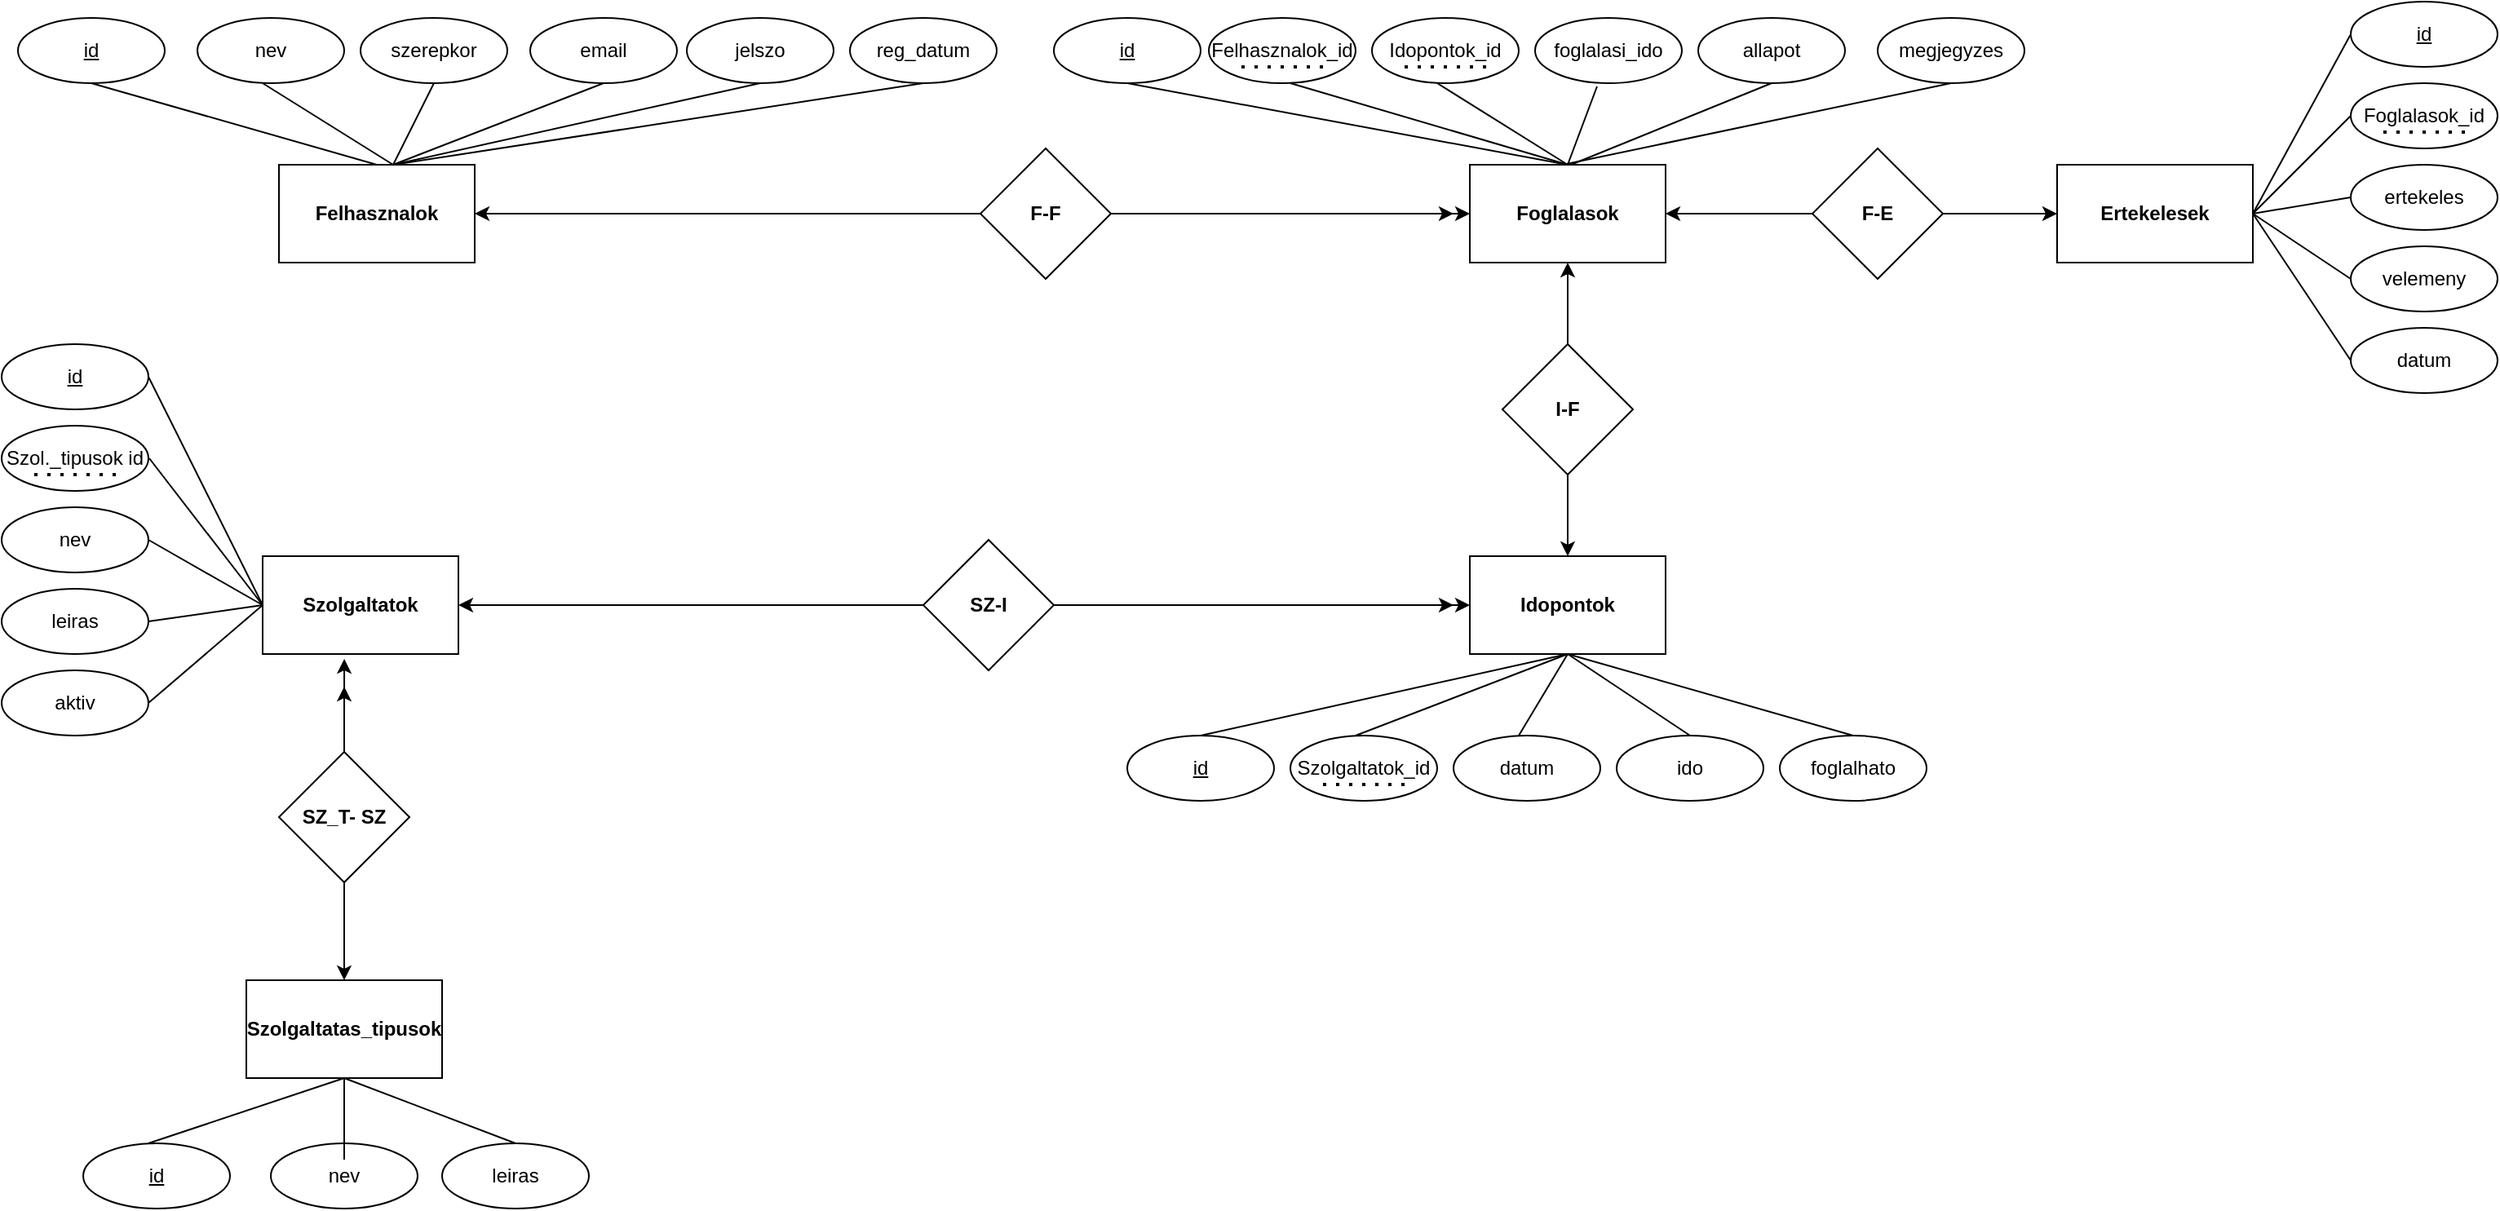<mxfile version="27.1.1">
  <diagram name="1 oldal" id="f9xFKlu070n48Wnt_HZU">
    <mxGraphModel dx="1025" dy="451" grid="1" gridSize="10" guides="1" tooltips="1" connect="1" arrows="1" fold="1" page="1" pageScale="1" pageWidth="827" pageHeight="1169" math="0" shadow="0">
      <root>
        <mxCell id="0" />
        <mxCell id="1" parent="0" />
        <mxCell id="DqVqeQWd8ZrM4qaXFoeb-36" value="&lt;b&gt;Felhasznalok&lt;/b&gt;" style="rounded=0;whiteSpace=wrap;html=1;" parent="1" vertex="1">
          <mxGeometry x="170" y="360" width="120" height="60" as="geometry" />
        </mxCell>
        <mxCell id="DqVqeQWd8ZrM4qaXFoeb-37" value="&lt;u&gt;id&lt;/u&gt;" style="ellipse;whiteSpace=wrap;html=1;" parent="1" vertex="1">
          <mxGeometry x="10" y="270" width="90" height="40" as="geometry" />
        </mxCell>
        <mxCell id="DqVqeQWd8ZrM4qaXFoeb-38" value="nev" style="ellipse;whiteSpace=wrap;html=1;" parent="1" vertex="1">
          <mxGeometry x="120" y="270" width="90" height="40" as="geometry" />
        </mxCell>
        <mxCell id="DqVqeQWd8ZrM4qaXFoeb-39" value="email" style="ellipse;whiteSpace=wrap;html=1;" parent="1" vertex="1">
          <mxGeometry x="324" y="270" width="90" height="40" as="geometry" />
        </mxCell>
        <mxCell id="DqVqeQWd8ZrM4qaXFoeb-40" value="jelszo" style="ellipse;whiteSpace=wrap;html=1;" parent="1" vertex="1">
          <mxGeometry x="420" y="270" width="90" height="40" as="geometry" />
        </mxCell>
        <mxCell id="DqVqeQWd8ZrM4qaXFoeb-41" value="szerepkor" style="ellipse;whiteSpace=wrap;html=1;" parent="1" vertex="1">
          <mxGeometry x="220" y="270" width="90" height="40" as="geometry" />
        </mxCell>
        <mxCell id="DqVqeQWd8ZrM4qaXFoeb-43" value="&lt;b&gt;Szolgaltatok&lt;/b&gt;" style="rounded=0;whiteSpace=wrap;html=1;" parent="1" vertex="1">
          <mxGeometry x="160" y="600" width="120" height="60" as="geometry" />
        </mxCell>
        <mxCell id="DqVqeQWd8ZrM4qaXFoeb-44" value="reg_datum" style="ellipse;whiteSpace=wrap;html=1;" parent="1" vertex="1">
          <mxGeometry x="520" y="270" width="90" height="40" as="geometry" />
        </mxCell>
        <mxCell id="DqVqeQWd8ZrM4qaXFoeb-45" value="&lt;u style=&quot;&quot;&gt;id&lt;/u&gt;" style="ellipse;whiteSpace=wrap;html=1;" parent="1" vertex="1">
          <mxGeometry y="470" width="90" height="40" as="geometry" />
        </mxCell>
        <mxCell id="DqVqeQWd8ZrM4qaXFoeb-46" value="&lt;font style=&quot;font-size: 12px;&quot;&gt;Szol._tipusok id&lt;/font&gt;" style="ellipse;whiteSpace=wrap;html=1;" parent="1" vertex="1">
          <mxGeometry y="520" width="90" height="40" as="geometry" />
        </mxCell>
        <mxCell id="DqVqeQWd8ZrM4qaXFoeb-49" value="nev" style="ellipse;whiteSpace=wrap;html=1;" parent="1" vertex="1">
          <mxGeometry y="570" width="90" height="40" as="geometry" />
        </mxCell>
        <mxCell id="DqVqeQWd8ZrM4qaXFoeb-50" value="leiras" style="ellipse;whiteSpace=wrap;html=1;" parent="1" vertex="1">
          <mxGeometry y="620" width="90" height="40" as="geometry" />
        </mxCell>
        <mxCell id="DqVqeQWd8ZrM4qaXFoeb-51" value="aktiv" style="ellipse;whiteSpace=wrap;html=1;" parent="1" vertex="1">
          <mxGeometry y="670" width="90" height="40" as="geometry" />
        </mxCell>
        <mxCell id="DqVqeQWd8ZrM4qaXFoeb-52" value="&lt;b&gt;Foglalasok&lt;/b&gt;" style="rounded=0;whiteSpace=wrap;html=1;" parent="1" vertex="1">
          <mxGeometry x="900" y="360" width="120" height="60" as="geometry" />
        </mxCell>
        <mxCell id="DqVqeQWd8ZrM4qaXFoeb-54" value="&lt;u&gt;id&lt;/u&gt;" style="ellipse;whiteSpace=wrap;html=1;" parent="1" vertex="1">
          <mxGeometry x="645" y="270" width="90" height="40" as="geometry" />
        </mxCell>
        <mxCell id="DqVqeQWd8ZrM4qaXFoeb-55" value="Felhasznalok_id" style="ellipse;whiteSpace=wrap;html=1;" parent="1" vertex="1">
          <mxGeometry x="740" y="270" width="90" height="40" as="geometry" />
        </mxCell>
        <mxCell id="DqVqeQWd8ZrM4qaXFoeb-56" value="Idopontok_id" style="ellipse;whiteSpace=wrap;html=1;" parent="1" vertex="1">
          <mxGeometry x="840" y="270" width="90" height="40" as="geometry" />
        </mxCell>
        <mxCell id="DqVqeQWd8ZrM4qaXFoeb-57" value="foglalasi_ido&lt;span style=&quot;color: rgba(0, 0, 0, 0); font-family: monospace; font-size: 0px; text-align: start; text-wrap-mode: nowrap;&quot;&gt;%3CmxGraphModel%3E%3Croot%3E%3CmxCell%20id%3D%220%22%2F%3E%3CmxCell%20id%3D%221%22%20parent%3D%220%22%2F%3E%3CmxCell%20id%3D%222%22%20value%3D%22leiras%22%20style%3D%22ellipse%3BwhiteSpace%3Dwrap%3Bhtml%3D1%3B%22%20vertex%3D%221%22%20parent%3D%221%22%3E%3CmxGeometry%20x%3D%22490%22%20y%3D%22580%22%20width%3D%2290%22%20height%3D%2240%22%20as%3D%22geometry%22%2F%3E%3C%2FmxCell%3E%3C%2Froot%3E%3C%2FmxGraphModel%3E&lt;/span&gt;&lt;span style=&quot;color: rgba(0, 0, 0, 0); font-family: monospace; font-size: 0px; text-align: start; text-wrap-mode: nowrap;&quot;&gt;%3CmxGraphModel%3E%3Croot%3E%3CmxCell%20id%3D%220%22%2F%3E%3CmxCell%20id%3D%221%22%20parent%3D%220%22%2F%3E%3CmxCell%20id%3D%222%22%20value%3D%22leiras%22%20style%3D%22ellipse%3BwhiteSpace%3Dwrap%3Bhtml%3D1%3B%22%20vertex%3D%221%22%20parent%3D%221%22%3E%3CmxGeometry%20x%3D%22490%22%20y%3D%22580%22%20width%3D%2290%22%20height%3D%2240%22%20as%3D%22geometry%22%2F%3E%3C%2FmxCell%3E%3C%2Froot%3E%3C%2FmxGraphModel%3E&lt;/span&gt;" style="ellipse;whiteSpace=wrap;html=1;" parent="1" vertex="1">
          <mxGeometry x="940" y="270" width="90" height="40" as="geometry" />
        </mxCell>
        <mxCell id="DqVqeQWd8ZrM4qaXFoeb-58" value="allapot" style="ellipse;whiteSpace=wrap;html=1;" parent="1" vertex="1">
          <mxGeometry x="1040" y="270" width="90" height="40" as="geometry" />
        </mxCell>
        <mxCell id="DqVqeQWd8ZrM4qaXFoeb-59" value="megjegyzes" style="ellipse;whiteSpace=wrap;html=1;" parent="1" vertex="1">
          <mxGeometry x="1150" y="270" width="90" height="40" as="geometry" />
        </mxCell>
        <mxCell id="DqVqeQWd8ZrM4qaXFoeb-60" value="" style="endArrow=none;html=1;rounded=0;exitX=0.5;exitY=0;exitDx=0;exitDy=0;entryX=0.5;entryY=1;entryDx=0;entryDy=0;" parent="1" source="DqVqeQWd8ZrM4qaXFoeb-36" target="DqVqeQWd8ZrM4qaXFoeb-37" edge="1">
          <mxGeometry width="50" height="50" relative="1" as="geometry">
            <mxPoint x="10" y="380" as="sourcePoint" />
            <mxPoint x="60" y="330" as="targetPoint" />
          </mxGeometry>
        </mxCell>
        <mxCell id="DqVqeQWd8ZrM4qaXFoeb-61" value="" style="endArrow=none;html=1;rounded=0;entryX=0.5;entryY=1;entryDx=0;entryDy=0;" parent="1" edge="1">
          <mxGeometry width="50" height="50" relative="1" as="geometry">
            <mxPoint x="240" y="360" as="sourcePoint" />
            <mxPoint x="160" y="310" as="targetPoint" />
          </mxGeometry>
        </mxCell>
        <mxCell id="DqVqeQWd8ZrM4qaXFoeb-62" value="" style="endArrow=none;html=1;rounded=0;exitX=0.5;exitY=1;exitDx=0;exitDy=0;" parent="1" source="DqVqeQWd8ZrM4qaXFoeb-41" edge="1">
          <mxGeometry width="50" height="50" relative="1" as="geometry">
            <mxPoint x="230" y="380" as="sourcePoint" />
            <mxPoint x="240" y="360" as="targetPoint" />
          </mxGeometry>
        </mxCell>
        <mxCell id="DqVqeQWd8ZrM4qaXFoeb-63" value="" style="endArrow=none;html=1;rounded=0;entryX=0.5;entryY=1;entryDx=0;entryDy=0;" parent="1" target="DqVqeQWd8ZrM4qaXFoeb-39" edge="1">
          <mxGeometry width="50" height="50" relative="1" as="geometry">
            <mxPoint x="240" y="360" as="sourcePoint" />
            <mxPoint x="400" y="340" as="targetPoint" />
          </mxGeometry>
        </mxCell>
        <mxCell id="DqVqeQWd8ZrM4qaXFoeb-64" value="" style="endArrow=none;html=1;rounded=0;entryX=0.5;entryY=1;entryDx=0;entryDy=0;" parent="1" target="DqVqeQWd8ZrM4qaXFoeb-40" edge="1">
          <mxGeometry width="50" height="50" relative="1" as="geometry">
            <mxPoint x="240" y="360" as="sourcePoint" />
            <mxPoint x="369" y="310" as="targetPoint" />
          </mxGeometry>
        </mxCell>
        <mxCell id="DqVqeQWd8ZrM4qaXFoeb-65" value="" style="endArrow=none;html=1;rounded=0;entryX=0.5;entryY=1;entryDx=0;entryDy=0;" parent="1" target="DqVqeQWd8ZrM4qaXFoeb-44" edge="1">
          <mxGeometry width="50" height="50" relative="1" as="geometry">
            <mxPoint x="240" y="360" as="sourcePoint" />
            <mxPoint x="575" y="330" as="targetPoint" />
          </mxGeometry>
        </mxCell>
        <mxCell id="DqVqeQWd8ZrM4qaXFoeb-68" style="edgeStyle=orthogonalEdgeStyle;rounded=0;orthogonalLoop=1;jettySize=auto;html=1;exitX=1;exitY=0.5;exitDx=0;exitDy=0;" parent="1" source="DqVqeQWd8ZrM4qaXFoeb-67" target="DqVqeQWd8ZrM4qaXFoeb-52" edge="1">
          <mxGeometry relative="1" as="geometry" />
        </mxCell>
        <mxCell id="DqVqeQWd8ZrM4qaXFoeb-69" style="edgeStyle=orthogonalEdgeStyle;rounded=0;orthogonalLoop=1;jettySize=auto;html=1;exitX=1;exitY=0.5;exitDx=0;exitDy=0;" parent="1" source="DqVqeQWd8ZrM4qaXFoeb-67" edge="1">
          <mxGeometry relative="1" as="geometry">
            <mxPoint x="890" y="390" as="targetPoint" />
          </mxGeometry>
        </mxCell>
        <mxCell id="DqVqeQWd8ZrM4qaXFoeb-70" style="edgeStyle=orthogonalEdgeStyle;rounded=0;orthogonalLoop=1;jettySize=auto;html=1;exitX=0;exitY=0.5;exitDx=0;exitDy=0;entryX=1;entryY=0.5;entryDx=0;entryDy=0;" parent="1" source="DqVqeQWd8ZrM4qaXFoeb-67" target="DqVqeQWd8ZrM4qaXFoeb-36" edge="1">
          <mxGeometry relative="1" as="geometry" />
        </mxCell>
        <mxCell id="DqVqeQWd8ZrM4qaXFoeb-67" value="&lt;b&gt;F-F&lt;/b&gt;" style="rhombus;whiteSpace=wrap;html=1;" parent="1" vertex="1">
          <mxGeometry x="600" y="350" width="80" height="80" as="geometry" />
        </mxCell>
        <mxCell id="DqVqeQWd8ZrM4qaXFoeb-71" value="" style="endArrow=none;html=1;rounded=0;entryX=1;entryY=0.5;entryDx=0;entryDy=0;" parent="1" target="DqVqeQWd8ZrM4qaXFoeb-45" edge="1">
          <mxGeometry width="50" height="50" relative="1" as="geometry">
            <mxPoint x="160" y="630" as="sourcePoint" />
            <mxPoint x="290" y="570" as="targetPoint" />
          </mxGeometry>
        </mxCell>
        <mxCell id="DqVqeQWd8ZrM4qaXFoeb-72" value="" style="endArrow=none;html=1;rounded=0;exitX=0.5;exitY=1;exitDx=0;exitDy=0;" parent="1" edge="1">
          <mxGeometry width="50" height="50" relative="1" as="geometry">
            <mxPoint x="90.5" y="540" as="sourcePoint" />
            <mxPoint x="160" y="630" as="targetPoint" />
          </mxGeometry>
        </mxCell>
        <mxCell id="DqVqeQWd8ZrM4qaXFoeb-73" value="" style="endArrow=none;html=1;rounded=0;" parent="1" edge="1">
          <mxGeometry width="50" height="50" relative="1" as="geometry">
            <mxPoint x="160" y="630" as="sourcePoint" />
            <mxPoint x="90" y="590" as="targetPoint" />
          </mxGeometry>
        </mxCell>
        <mxCell id="DqVqeQWd8ZrM4qaXFoeb-74" value="" style="endArrow=none;html=1;rounded=0;entryX=1;entryY=0.5;entryDx=0;entryDy=0;" parent="1" target="DqVqeQWd8ZrM4qaXFoeb-50" edge="1">
          <mxGeometry width="50" height="50" relative="1" as="geometry">
            <mxPoint x="160" y="630" as="sourcePoint" />
            <mxPoint x="220" y="740" as="targetPoint" />
          </mxGeometry>
        </mxCell>
        <mxCell id="DqVqeQWd8ZrM4qaXFoeb-75" value="" style="endArrow=none;html=1;rounded=0;entryX=1;entryY=0.5;entryDx=0;entryDy=0;exitX=0;exitY=0.5;exitDx=0;exitDy=0;" parent="1" source="DqVqeQWd8ZrM4qaXFoeb-43" target="DqVqeQWd8ZrM4qaXFoeb-51" edge="1">
          <mxGeometry width="50" height="50" relative="1" as="geometry">
            <mxPoint x="220" y="660" as="sourcePoint" />
            <mxPoint x="355" y="710" as="targetPoint" />
          </mxGeometry>
        </mxCell>
        <mxCell id="DqVqeQWd8ZrM4qaXFoeb-76" value="&lt;b&gt;Idopontok&lt;/b&gt;" style="rounded=0;whiteSpace=wrap;html=1;" parent="1" vertex="1">
          <mxGeometry x="900" y="600" width="120" height="60" as="geometry" />
        </mxCell>
        <mxCell id="DqVqeQWd8ZrM4qaXFoeb-77" value="&lt;u&gt;id&lt;/u&gt;" style="ellipse;whiteSpace=wrap;html=1;" parent="1" vertex="1">
          <mxGeometry x="690" y="710" width="90" height="40" as="geometry" />
        </mxCell>
        <mxCell id="DqVqeQWd8ZrM4qaXFoeb-78" value="Szolgaltatok_id" style="ellipse;whiteSpace=wrap;html=1;" parent="1" vertex="1">
          <mxGeometry x="790" y="710" width="90" height="40" as="geometry" />
        </mxCell>
        <mxCell id="DqVqeQWd8ZrM4qaXFoeb-79" value="datum" style="ellipse;whiteSpace=wrap;html=1;" parent="1" vertex="1">
          <mxGeometry x="890" y="710" width="90" height="40" as="geometry" />
        </mxCell>
        <mxCell id="DqVqeQWd8ZrM4qaXFoeb-80" value="ido" style="ellipse;whiteSpace=wrap;html=1;" parent="1" vertex="1">
          <mxGeometry x="990" y="710" width="90" height="40" as="geometry" />
        </mxCell>
        <mxCell id="DqVqeQWd8ZrM4qaXFoeb-81" value="foglalhato" style="ellipse;whiteSpace=wrap;html=1;" parent="1" vertex="1">
          <mxGeometry x="1090" y="710" width="90" height="40" as="geometry" />
        </mxCell>
        <mxCell id="DqVqeQWd8ZrM4qaXFoeb-82" value="" style="endArrow=none;html=1;rounded=0;exitX=0.5;exitY=0;exitDx=0;exitDy=0;" parent="1" source="DqVqeQWd8ZrM4qaXFoeb-77" edge="1">
          <mxGeometry width="50" height="50" relative="1" as="geometry">
            <mxPoint x="910" y="710" as="sourcePoint" />
            <mxPoint x="960" y="660" as="targetPoint" />
          </mxGeometry>
        </mxCell>
        <mxCell id="DqVqeQWd8ZrM4qaXFoeb-83" value="" style="endArrow=none;html=1;rounded=0;exitX=0.5;exitY=0;exitDx=0;exitDy=0;" parent="1" edge="1">
          <mxGeometry width="50" height="50" relative="1" as="geometry">
            <mxPoint x="830" y="710" as="sourcePoint" />
            <mxPoint x="960" y="660" as="targetPoint" />
          </mxGeometry>
        </mxCell>
        <mxCell id="DqVqeQWd8ZrM4qaXFoeb-84" value="" style="endArrow=none;html=1;rounded=0;exitX=0.5;exitY=0;exitDx=0;exitDy=0;" parent="1" edge="1">
          <mxGeometry width="50" height="50" relative="1" as="geometry">
            <mxPoint x="930" y="710" as="sourcePoint" />
            <mxPoint x="960" y="660" as="targetPoint" />
          </mxGeometry>
        </mxCell>
        <mxCell id="DqVqeQWd8ZrM4qaXFoeb-85" value="" style="endArrow=none;html=1;rounded=0;exitX=0.5;exitY=0;exitDx=0;exitDy=0;" parent="1" source="DqVqeQWd8ZrM4qaXFoeb-80" edge="1">
          <mxGeometry width="50" height="50" relative="1" as="geometry">
            <mxPoint x="930" y="710" as="sourcePoint" />
            <mxPoint x="960" y="660" as="targetPoint" />
          </mxGeometry>
        </mxCell>
        <mxCell id="DqVqeQWd8ZrM4qaXFoeb-86" value="" style="endArrow=none;html=1;rounded=0;exitX=0.5;exitY=0;exitDx=0;exitDy=0;" parent="1" edge="1">
          <mxGeometry width="50" height="50" relative="1" as="geometry">
            <mxPoint x="1135" y="710" as="sourcePoint" />
            <mxPoint x="960" y="660" as="targetPoint" />
          </mxGeometry>
        </mxCell>
        <mxCell id="DqVqeQWd8ZrM4qaXFoeb-87" value="&lt;b&gt;Szolgaltatas_tipusok&lt;/b&gt;" style="rounded=0;whiteSpace=wrap;html=1;" parent="1" vertex="1">
          <mxGeometry x="150" y="860" width="120" height="60" as="geometry" />
        </mxCell>
        <mxCell id="DqVqeQWd8ZrM4qaXFoeb-88" value="&lt;u&gt;id&lt;/u&gt;" style="ellipse;whiteSpace=wrap;html=1;" parent="1" vertex="1">
          <mxGeometry x="50" y="960" width="90" height="40" as="geometry" />
        </mxCell>
        <mxCell id="DqVqeQWd8ZrM4qaXFoeb-89" value="nev" style="ellipse;whiteSpace=wrap;html=1;" parent="1" vertex="1">
          <mxGeometry x="165" y="960" width="90" height="40" as="geometry" />
        </mxCell>
        <mxCell id="DqVqeQWd8ZrM4qaXFoeb-90" value="leiras" style="ellipse;whiteSpace=wrap;html=1;" parent="1" vertex="1">
          <mxGeometry x="270" y="960" width="90" height="40" as="geometry" />
        </mxCell>
        <mxCell id="DqVqeQWd8ZrM4qaXFoeb-92" style="edgeStyle=orthogonalEdgeStyle;rounded=0;orthogonalLoop=1;jettySize=auto;html=1;exitX=1;exitY=0.5;exitDx=0;exitDy=0;" parent="1" source="DqVqeQWd8ZrM4qaXFoeb-91" target="DqVqeQWd8ZrM4qaXFoeb-76" edge="1">
          <mxGeometry relative="1" as="geometry" />
        </mxCell>
        <mxCell id="DqVqeQWd8ZrM4qaXFoeb-93" style="edgeStyle=orthogonalEdgeStyle;rounded=0;orthogonalLoop=1;jettySize=auto;html=1;exitX=1;exitY=0.5;exitDx=0;exitDy=0;" parent="1" source="DqVqeQWd8ZrM4qaXFoeb-91" edge="1">
          <mxGeometry relative="1" as="geometry">
            <mxPoint x="890" y="630" as="targetPoint" />
          </mxGeometry>
        </mxCell>
        <mxCell id="DqVqeQWd8ZrM4qaXFoeb-94" style="edgeStyle=orthogonalEdgeStyle;rounded=0;orthogonalLoop=1;jettySize=auto;html=1;exitX=0;exitY=0.5;exitDx=0;exitDy=0;entryX=1;entryY=0.5;entryDx=0;entryDy=0;" parent="1" source="DqVqeQWd8ZrM4qaXFoeb-91" target="DqVqeQWd8ZrM4qaXFoeb-43" edge="1">
          <mxGeometry relative="1" as="geometry" />
        </mxCell>
        <mxCell id="DqVqeQWd8ZrM4qaXFoeb-91" value="&lt;b&gt;SZ-I&lt;/b&gt;" style="rhombus;whiteSpace=wrap;html=1;" parent="1" vertex="1">
          <mxGeometry x="565" y="590" width="80" height="80" as="geometry" />
        </mxCell>
        <mxCell id="DqVqeQWd8ZrM4qaXFoeb-96" style="edgeStyle=orthogonalEdgeStyle;rounded=0;orthogonalLoop=1;jettySize=auto;html=1;exitX=0.5;exitY=0;exitDx=0;exitDy=0;entryX=0.5;entryY=1;entryDx=0;entryDy=0;" parent="1" source="DqVqeQWd8ZrM4qaXFoeb-95" target="DqVqeQWd8ZrM4qaXFoeb-52" edge="1">
          <mxGeometry relative="1" as="geometry" />
        </mxCell>
        <mxCell id="DqVqeQWd8ZrM4qaXFoeb-97" style="edgeStyle=orthogonalEdgeStyle;rounded=0;orthogonalLoop=1;jettySize=auto;html=1;exitX=0.5;exitY=1;exitDx=0;exitDy=0;entryX=0.5;entryY=0;entryDx=0;entryDy=0;" parent="1" source="DqVqeQWd8ZrM4qaXFoeb-95" target="DqVqeQWd8ZrM4qaXFoeb-76" edge="1">
          <mxGeometry relative="1" as="geometry" />
        </mxCell>
        <mxCell id="DqVqeQWd8ZrM4qaXFoeb-95" value="&lt;b&gt;I-F&lt;/b&gt;" style="rhombus;whiteSpace=wrap;html=1;" parent="1" vertex="1">
          <mxGeometry x="920" y="470" width="80" height="80" as="geometry" />
        </mxCell>
        <mxCell id="DqVqeQWd8ZrM4qaXFoeb-98" value="" style="endArrow=none;html=1;rounded=0;entryX=0.5;entryY=1;entryDx=0;entryDy=0;" parent="1" target="DqVqeQWd8ZrM4qaXFoeb-87" edge="1">
          <mxGeometry width="50" height="50" relative="1" as="geometry">
            <mxPoint x="90" y="960" as="sourcePoint" />
            <mxPoint x="140" y="910" as="targetPoint" />
          </mxGeometry>
        </mxCell>
        <mxCell id="DqVqeQWd8ZrM4qaXFoeb-99" value="" style="endArrow=none;html=1;rounded=0;entryX=0.5;entryY=1;entryDx=0;entryDy=0;" parent="1" target="DqVqeQWd8ZrM4qaXFoeb-87" edge="1">
          <mxGeometry width="50" height="50" relative="1" as="geometry">
            <mxPoint x="210" y="970" as="sourcePoint" />
            <mxPoint x="330" y="920" as="targetPoint" />
          </mxGeometry>
        </mxCell>
        <mxCell id="DqVqeQWd8ZrM4qaXFoeb-100" value="" style="endArrow=none;html=1;rounded=0;entryX=0.5;entryY=1;entryDx=0;entryDy=0;exitX=0.5;exitY=0;exitDx=0;exitDy=0;" parent="1" source="DqVqeQWd8ZrM4qaXFoeb-90" target="DqVqeQWd8ZrM4qaXFoeb-87" edge="1">
          <mxGeometry width="50" height="50" relative="1" as="geometry">
            <mxPoint x="220" y="950" as="sourcePoint" />
            <mxPoint x="240" y="910" as="targetPoint" />
          </mxGeometry>
        </mxCell>
        <mxCell id="DqVqeQWd8ZrM4qaXFoeb-103" style="edgeStyle=orthogonalEdgeStyle;rounded=0;orthogonalLoop=1;jettySize=auto;html=1;exitX=0.5;exitY=0;exitDx=0;exitDy=0;" parent="1" source="DqVqeQWd8ZrM4qaXFoeb-101" edge="1">
          <mxGeometry relative="1" as="geometry">
            <mxPoint x="210" y="680" as="targetPoint" />
          </mxGeometry>
        </mxCell>
        <mxCell id="DqVqeQWd8ZrM4qaXFoeb-105" style="edgeStyle=orthogonalEdgeStyle;rounded=0;orthogonalLoop=1;jettySize=auto;html=1;exitX=0.5;exitY=1;exitDx=0;exitDy=0;" parent="1" source="DqVqeQWd8ZrM4qaXFoeb-101" target="DqVqeQWd8ZrM4qaXFoeb-87" edge="1">
          <mxGeometry relative="1" as="geometry" />
        </mxCell>
        <mxCell id="DqVqeQWd8ZrM4qaXFoeb-101" value="&lt;b&gt;SZ_T- SZ&lt;/b&gt;" style="rhombus;whiteSpace=wrap;html=1;" parent="1" vertex="1">
          <mxGeometry x="170" y="720" width="80" height="80" as="geometry" />
        </mxCell>
        <mxCell id="DqVqeQWd8ZrM4qaXFoeb-102" style="edgeStyle=orthogonalEdgeStyle;rounded=0;orthogonalLoop=1;jettySize=auto;html=1;exitX=0.5;exitY=0;exitDx=0;exitDy=0;entryX=0.417;entryY=1.05;entryDx=0;entryDy=0;entryPerimeter=0;" parent="1" source="DqVqeQWd8ZrM4qaXFoeb-101" target="DqVqeQWd8ZrM4qaXFoeb-43" edge="1">
          <mxGeometry relative="1" as="geometry" />
        </mxCell>
        <mxCell id="DqVqeQWd8ZrM4qaXFoeb-106" value="" style="endArrow=none;html=1;rounded=0;exitX=0.5;exitY=0;exitDx=0;exitDy=0;" parent="1" source="DqVqeQWd8ZrM4qaXFoeb-52" edge="1">
          <mxGeometry width="50" height="50" relative="1" as="geometry">
            <mxPoint x="640" y="360" as="sourcePoint" />
            <mxPoint x="690" y="310" as="targetPoint" />
          </mxGeometry>
        </mxCell>
        <mxCell id="DqVqeQWd8ZrM4qaXFoeb-107" value="" style="endArrow=none;html=1;rounded=0;exitX=0.5;exitY=0;exitDx=0;exitDy=0;" parent="1" source="DqVqeQWd8ZrM4qaXFoeb-52" edge="1">
          <mxGeometry width="50" height="50" relative="1" as="geometry">
            <mxPoint x="1060" y="360" as="sourcePoint" />
            <mxPoint x="790" y="310" as="targetPoint" />
          </mxGeometry>
        </mxCell>
        <mxCell id="DqVqeQWd8ZrM4qaXFoeb-108" value="" style="endArrow=none;html=1;rounded=0;exitX=0.5;exitY=0;exitDx=0;exitDy=0;" parent="1" source="DqVqeQWd8ZrM4qaXFoeb-52" edge="1">
          <mxGeometry width="50" height="50" relative="1" as="geometry">
            <mxPoint x="1050" y="360" as="sourcePoint" />
            <mxPoint x="880" y="310" as="targetPoint" />
          </mxGeometry>
        </mxCell>
        <mxCell id="DqVqeQWd8ZrM4qaXFoeb-109" value="" style="endArrow=none;html=1;rounded=0;exitX=0.422;exitY=1.05;exitDx=0;exitDy=0;exitPerimeter=0;" parent="1" source="DqVqeQWd8ZrM4qaXFoeb-57" edge="1">
          <mxGeometry width="50" height="50" relative="1" as="geometry">
            <mxPoint x="1030" y="400" as="sourcePoint" />
            <mxPoint x="960" y="360" as="targetPoint" />
          </mxGeometry>
        </mxCell>
        <mxCell id="DqVqeQWd8ZrM4qaXFoeb-110" value="" style="endArrow=none;html=1;rounded=0;exitX=0.5;exitY=1;exitDx=0;exitDy=0;" parent="1" source="DqVqeQWd8ZrM4qaXFoeb-58" edge="1">
          <mxGeometry width="50" height="50" relative="1" as="geometry">
            <mxPoint x="980" y="312" as="sourcePoint" />
            <mxPoint x="962" y="360" as="targetPoint" />
          </mxGeometry>
        </mxCell>
        <mxCell id="DqVqeQWd8ZrM4qaXFoeb-111" value="" style="endArrow=none;html=1;rounded=0;exitX=0.5;exitY=1;exitDx=0;exitDy=0;" parent="1" source="DqVqeQWd8ZrM4qaXFoeb-59" edge="1">
          <mxGeometry width="50" height="50" relative="1" as="geometry">
            <mxPoint x="1080" y="310" as="sourcePoint" />
            <mxPoint x="957" y="360" as="targetPoint" />
          </mxGeometry>
        </mxCell>
        <mxCell id="DqVqeQWd8ZrM4qaXFoeb-112" value="" style="endArrow=none;dashed=1;html=1;dashPattern=1 3;strokeWidth=2;rounded=0;" parent="1" edge="1">
          <mxGeometry width="50" height="50" relative="1" as="geometry">
            <mxPoint x="760" y="300" as="sourcePoint" />
            <mxPoint x="810" y="300" as="targetPoint" />
          </mxGeometry>
        </mxCell>
        <mxCell id="DqVqeQWd8ZrM4qaXFoeb-113" value="" style="endArrow=none;dashed=1;html=1;dashPattern=1 3;strokeWidth=2;rounded=0;" parent="1" edge="1">
          <mxGeometry width="50" height="50" relative="1" as="geometry">
            <mxPoint x="860" y="300" as="sourcePoint" />
            <mxPoint x="910" y="300" as="targetPoint" />
          </mxGeometry>
        </mxCell>
        <mxCell id="DqVqeQWd8ZrM4qaXFoeb-114" value="" style="endArrow=none;dashed=1;html=1;dashPattern=1 3;strokeWidth=2;rounded=0;" parent="1" edge="1">
          <mxGeometry width="50" height="50" relative="1" as="geometry">
            <mxPoint x="20" y="550" as="sourcePoint" />
            <mxPoint x="70" y="550" as="targetPoint" />
          </mxGeometry>
        </mxCell>
        <mxCell id="DqVqeQWd8ZrM4qaXFoeb-117" value="" style="endArrow=none;dashed=1;html=1;dashPattern=1 3;strokeWidth=2;rounded=0;" parent="1" edge="1">
          <mxGeometry width="50" height="50" relative="1" as="geometry">
            <mxPoint x="810" y="740" as="sourcePoint" />
            <mxPoint x="860" y="740" as="targetPoint" />
          </mxGeometry>
        </mxCell>
        <mxCell id="l3W4QmHl1lUgQhojHHPi-1" value="&lt;b&gt;Ertekelesek&lt;/b&gt;" style="rounded=0;whiteSpace=wrap;html=1;" vertex="1" parent="1">
          <mxGeometry x="1260" y="360" width="120" height="60" as="geometry" />
        </mxCell>
        <mxCell id="l3W4QmHl1lUgQhojHHPi-2" value="&lt;u&gt;id&lt;/u&gt;" style="ellipse;whiteSpace=wrap;html=1;" vertex="1" parent="1">
          <mxGeometry x="1440" y="260" width="90" height="40" as="geometry" />
        </mxCell>
        <mxCell id="l3W4QmHl1lUgQhojHHPi-3" value="Foglalasok_id" style="ellipse;whiteSpace=wrap;html=1;" vertex="1" parent="1">
          <mxGeometry x="1440" y="310" width="90" height="40" as="geometry" />
        </mxCell>
        <mxCell id="l3W4QmHl1lUgQhojHHPi-4" value="ertekeles" style="ellipse;whiteSpace=wrap;html=1;" vertex="1" parent="1">
          <mxGeometry x="1440" y="360" width="90" height="40" as="geometry" />
        </mxCell>
        <mxCell id="l3W4QmHl1lUgQhojHHPi-5" value="velemeny" style="ellipse;whiteSpace=wrap;html=1;" vertex="1" parent="1">
          <mxGeometry x="1440" y="410" width="90" height="40" as="geometry" />
        </mxCell>
        <mxCell id="l3W4QmHl1lUgQhojHHPi-6" value="datum" style="ellipse;whiteSpace=wrap;html=1;" vertex="1" parent="1">
          <mxGeometry x="1440" y="460" width="90" height="40" as="geometry" />
        </mxCell>
        <mxCell id="l3W4QmHl1lUgQhojHHPi-7" value="" style="endArrow=none;html=1;rounded=0;exitX=1;exitY=0.5;exitDx=0;exitDy=0;" edge="1" parent="1" source="l3W4QmHl1lUgQhojHHPi-1">
          <mxGeometry width="50" height="50" relative="1" as="geometry">
            <mxPoint x="1390" y="330" as="sourcePoint" />
            <mxPoint x="1440" y="280" as="targetPoint" />
          </mxGeometry>
        </mxCell>
        <mxCell id="l3W4QmHl1lUgQhojHHPi-8" value="" style="endArrow=none;html=1;rounded=0;entryX=0;entryY=0.5;entryDx=0;entryDy=0;" edge="1" parent="1" target="l3W4QmHl1lUgQhojHHPi-3">
          <mxGeometry width="50" height="50" relative="1" as="geometry">
            <mxPoint x="1380" y="390" as="sourcePoint" />
            <mxPoint x="1430" y="340" as="targetPoint" />
          </mxGeometry>
        </mxCell>
        <mxCell id="l3W4QmHl1lUgQhojHHPi-9" value="" style="endArrow=none;html=1;rounded=0;entryX=0;entryY=0.5;entryDx=0;entryDy=0;" edge="1" parent="1" target="l3W4QmHl1lUgQhojHHPi-5">
          <mxGeometry width="50" height="50" relative="1" as="geometry">
            <mxPoint x="1380" y="390" as="sourcePoint" />
            <mxPoint x="1440" y="340" as="targetPoint" />
          </mxGeometry>
        </mxCell>
        <mxCell id="l3W4QmHl1lUgQhojHHPi-10" value="" style="endArrow=none;html=1;rounded=0;entryX=0;entryY=0.5;entryDx=0;entryDy=0;" edge="1" parent="1" target="l3W4QmHl1lUgQhojHHPi-4">
          <mxGeometry width="50" height="50" relative="1" as="geometry">
            <mxPoint x="1380" y="390" as="sourcePoint" />
            <mxPoint x="1440" y="340" as="targetPoint" />
          </mxGeometry>
        </mxCell>
        <mxCell id="l3W4QmHl1lUgQhojHHPi-11" value="" style="endArrow=none;html=1;rounded=0;entryX=0;entryY=0.5;entryDx=0;entryDy=0;" edge="1" parent="1" target="l3W4QmHl1lUgQhojHHPi-6">
          <mxGeometry width="50" height="50" relative="1" as="geometry">
            <mxPoint x="1380" y="390" as="sourcePoint" />
            <mxPoint x="1440" y="460" as="targetPoint" />
          </mxGeometry>
        </mxCell>
        <mxCell id="l3W4QmHl1lUgQhojHHPi-13" style="edgeStyle=orthogonalEdgeStyle;rounded=0;orthogonalLoop=1;jettySize=auto;html=1;exitX=0;exitY=0.5;exitDx=0;exitDy=0;" edge="1" parent="1" source="l3W4QmHl1lUgQhojHHPi-12" target="DqVqeQWd8ZrM4qaXFoeb-52">
          <mxGeometry relative="1" as="geometry" />
        </mxCell>
        <mxCell id="l3W4QmHl1lUgQhojHHPi-14" style="edgeStyle=orthogonalEdgeStyle;rounded=0;orthogonalLoop=1;jettySize=auto;html=1;exitX=1;exitY=0.5;exitDx=0;exitDy=0;entryX=0;entryY=0.5;entryDx=0;entryDy=0;" edge="1" parent="1" source="l3W4QmHl1lUgQhojHHPi-12" target="l3W4QmHl1lUgQhojHHPi-1">
          <mxGeometry relative="1" as="geometry" />
        </mxCell>
        <mxCell id="l3W4QmHl1lUgQhojHHPi-12" value="&lt;b&gt;F-E&lt;/b&gt;" style="rhombus;whiteSpace=wrap;html=1;" vertex="1" parent="1">
          <mxGeometry x="1110" y="350" width="80" height="80" as="geometry" />
        </mxCell>
        <mxCell id="l3W4QmHl1lUgQhojHHPi-15" value="" style="endArrow=none;dashed=1;html=1;dashPattern=1 3;strokeWidth=2;rounded=0;" edge="1" parent="1">
          <mxGeometry width="50" height="50" relative="1" as="geometry">
            <mxPoint x="1460" y="340" as="sourcePoint" />
            <mxPoint x="1510" y="340" as="targetPoint" />
          </mxGeometry>
        </mxCell>
      </root>
    </mxGraphModel>
  </diagram>
</mxfile>
